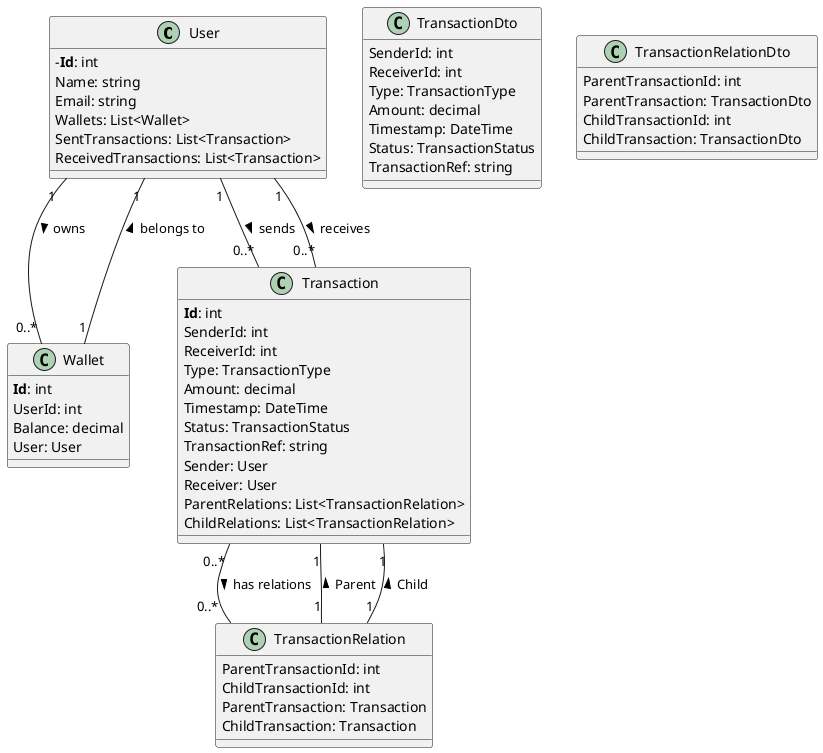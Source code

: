 @startuml
!define primary_key(x) <b>x</b>
!define nullable(x) x
skinparam classAttributeIconSize 0
class User {
    - primary_key(Id): int
    Name: string
    Email: string
    Wallets: List<Wallet>
    SentTransactions: List<Transaction>
    ReceivedTransactions: List<Transaction>
}

class Wallet {
    primary_key(Id): int
    UserId: int
    Balance: decimal
    User: User
}

class Transaction {
    primary_key(Id): int
    SenderId: nullable(int)
    ReceiverId: int
    Type: TransactionType
    Amount: decimal
    Timestamp: DateTime
    Status: TransactionStatus
    TransactionRef: string
    Sender: nullable(User)
    Receiver: User
    ParentRelations: List<TransactionRelation>
    ChildRelations: List<TransactionRelation>
}

class TransactionRelation {
    ParentTransactionId: int
    ChildTransactionId: int
    ParentTransaction: Transaction
    ChildTransaction: Transaction
}

class TransactionDto {
    SenderId: nullable(int)
    ReceiverId: int
    Type: TransactionType
    Amount: decimal
    Timestamp: DateTime
    Status: TransactionStatus
    TransactionRef: string
}

class TransactionRelationDto {
    ParentTransactionId: int
    ParentTransaction: TransactionDto
    ChildTransactionId: int
    ChildTransaction: TransactionDto
}

User "1" -- "0..*" Wallet : owns >
User "1" -- "0..*" Transaction : sends >
User "1" -- "0..*" Transaction : receives >
Wallet "1" -- "1" User : belongs to >
TransactionRelation "1" -- "1" Transaction : Parent >
TransactionRelation "1" -- "1" Transaction : Child >
Transaction "0..*" -- "0..*" TransactionRelation : has relations >

@enduml
